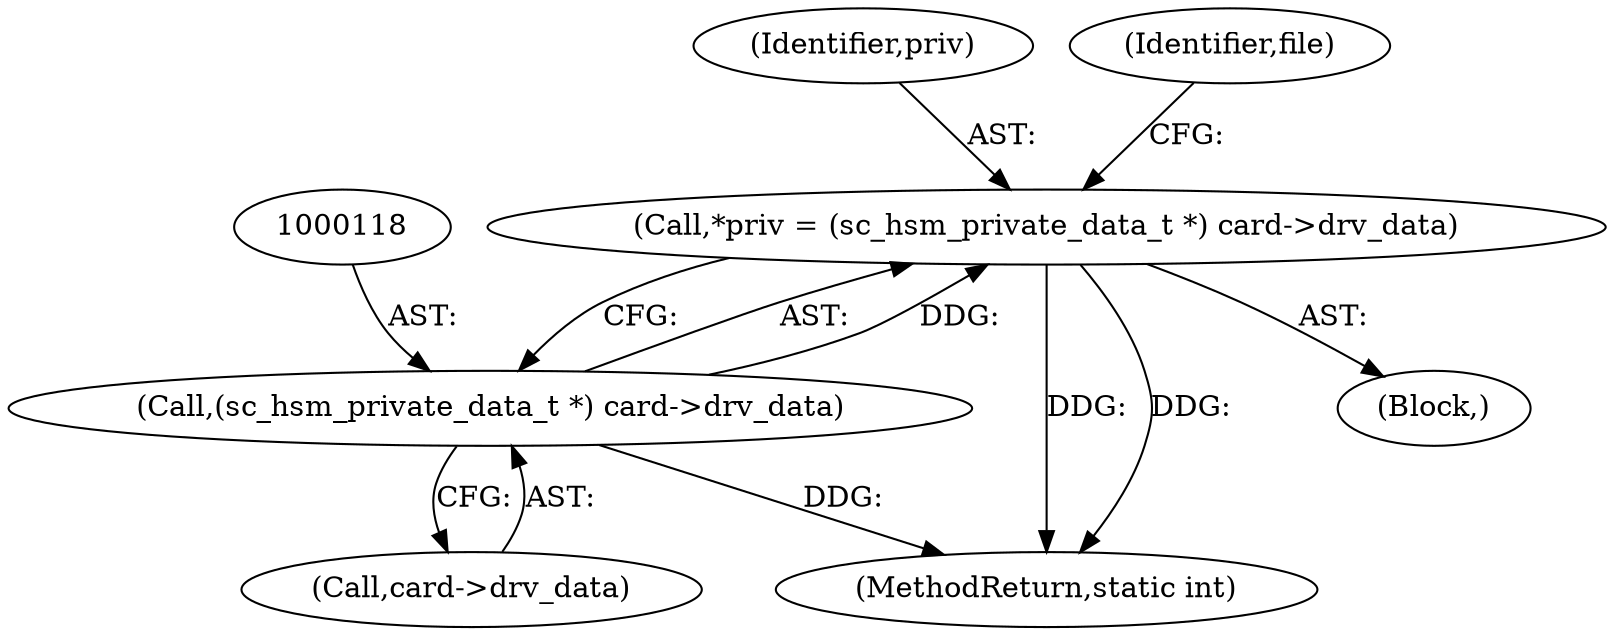 digraph "0_OpenSC_360e95d45ac4123255a4c796db96337f332160ad#diff-d643a0fa169471dbf2912f4866dc49c5_6@pointer" {
"1000115" [label="(Call,*priv = (sc_hsm_private_data_t *) card->drv_data)"];
"1000117" [label="(Call,(sc_hsm_private_data_t *) card->drv_data)"];
"1000116" [label="(Identifier,priv)"];
"1000124" [label="(Identifier,file)"];
"1000117" [label="(Call,(sc_hsm_private_data_t *) card->drv_data)"];
"1000115" [label="(Call,*priv = (sc_hsm_private_data_t *) card->drv_data)"];
"1001092" [label="(MethodReturn,static int)"];
"1000107" [label="(Block,)"];
"1000119" [label="(Call,card->drv_data)"];
"1000115" -> "1000107"  [label="AST: "];
"1000115" -> "1000117"  [label="CFG: "];
"1000116" -> "1000115"  [label="AST: "];
"1000117" -> "1000115"  [label="AST: "];
"1000124" -> "1000115"  [label="CFG: "];
"1000115" -> "1001092"  [label="DDG: "];
"1000115" -> "1001092"  [label="DDG: "];
"1000117" -> "1000115"  [label="DDG: "];
"1000117" -> "1000119"  [label="CFG: "];
"1000118" -> "1000117"  [label="AST: "];
"1000119" -> "1000117"  [label="AST: "];
"1000117" -> "1001092"  [label="DDG: "];
}
